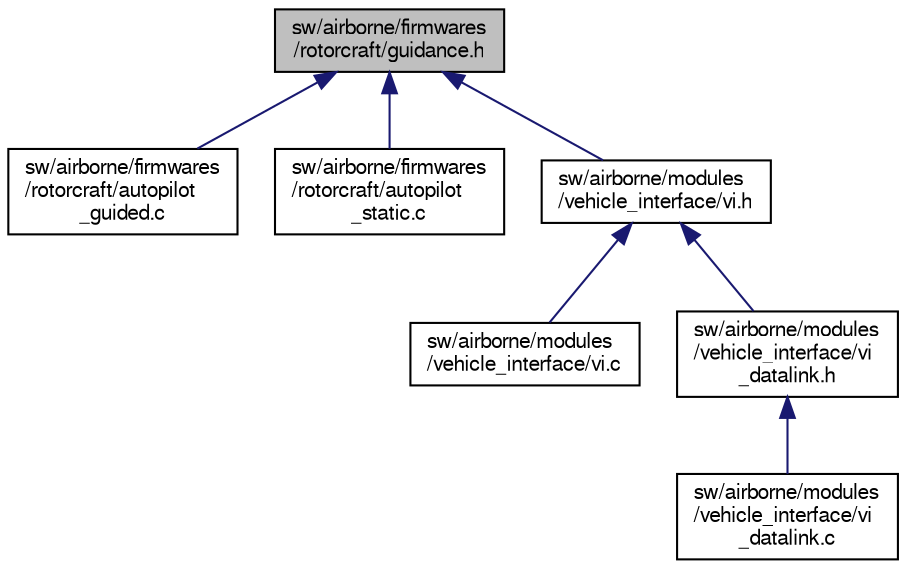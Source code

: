 digraph "sw/airborne/firmwares/rotorcraft/guidance.h"
{
  edge [fontname="FreeSans",fontsize="10",labelfontname="FreeSans",labelfontsize="10"];
  node [fontname="FreeSans",fontsize="10",shape=record];
  Node1 [label="sw/airborne/firmwares\l/rotorcraft/guidance.h",height=0.2,width=0.4,color="black", fillcolor="grey75", style="filled", fontcolor="black"];
  Node1 -> Node2 [dir="back",color="midnightblue",fontsize="10",style="solid",fontname="FreeSans"];
  Node2 [label="sw/airborne/firmwares\l/rotorcraft/autopilot\l_guided.c",height=0.2,width=0.4,color="black", fillcolor="white", style="filled",URL="$autopilot__guided_8c.html",tooltip="Autopilot guided mode interface. "];
  Node1 -> Node3 [dir="back",color="midnightblue",fontsize="10",style="solid",fontname="FreeSans"];
  Node3 [label="sw/airborne/firmwares\l/rotorcraft/autopilot\l_static.c",height=0.2,width=0.4,color="black", fillcolor="white", style="filled",URL="$rotorcraft_2autopilot__static_8c.html",tooltip="Static autopilot implementation. "];
  Node1 -> Node4 [dir="back",color="midnightblue",fontsize="10",style="solid",fontname="FreeSans"];
  Node4 [label="sw/airborne/modules\l/vehicle_interface/vi.h",height=0.2,width=0.4,color="black", fillcolor="white", style="filled",URL="$vi_8h.html"];
  Node4 -> Node5 [dir="back",color="midnightblue",fontsize="10",style="solid",fontname="FreeSans"];
  Node5 [label="sw/airborne/modules\l/vehicle_interface/vi.c",height=0.2,width=0.4,color="black", fillcolor="white", style="filled",URL="$vi_8c.html"];
  Node4 -> Node6 [dir="back",color="midnightblue",fontsize="10",style="solid",fontname="FreeSans"];
  Node6 [label="sw/airborne/modules\l/vehicle_interface/vi\l_datalink.h",height=0.2,width=0.4,color="black", fillcolor="white", style="filled",URL="$vi__datalink_8h.html"];
  Node6 -> Node7 [dir="back",color="midnightblue",fontsize="10",style="solid",fontname="FreeSans"];
  Node7 [label="sw/airborne/modules\l/vehicle_interface/vi\l_datalink.c",height=0.2,width=0.4,color="black", fillcolor="white", style="filled",URL="$vi__datalink_8c.html"];
}

